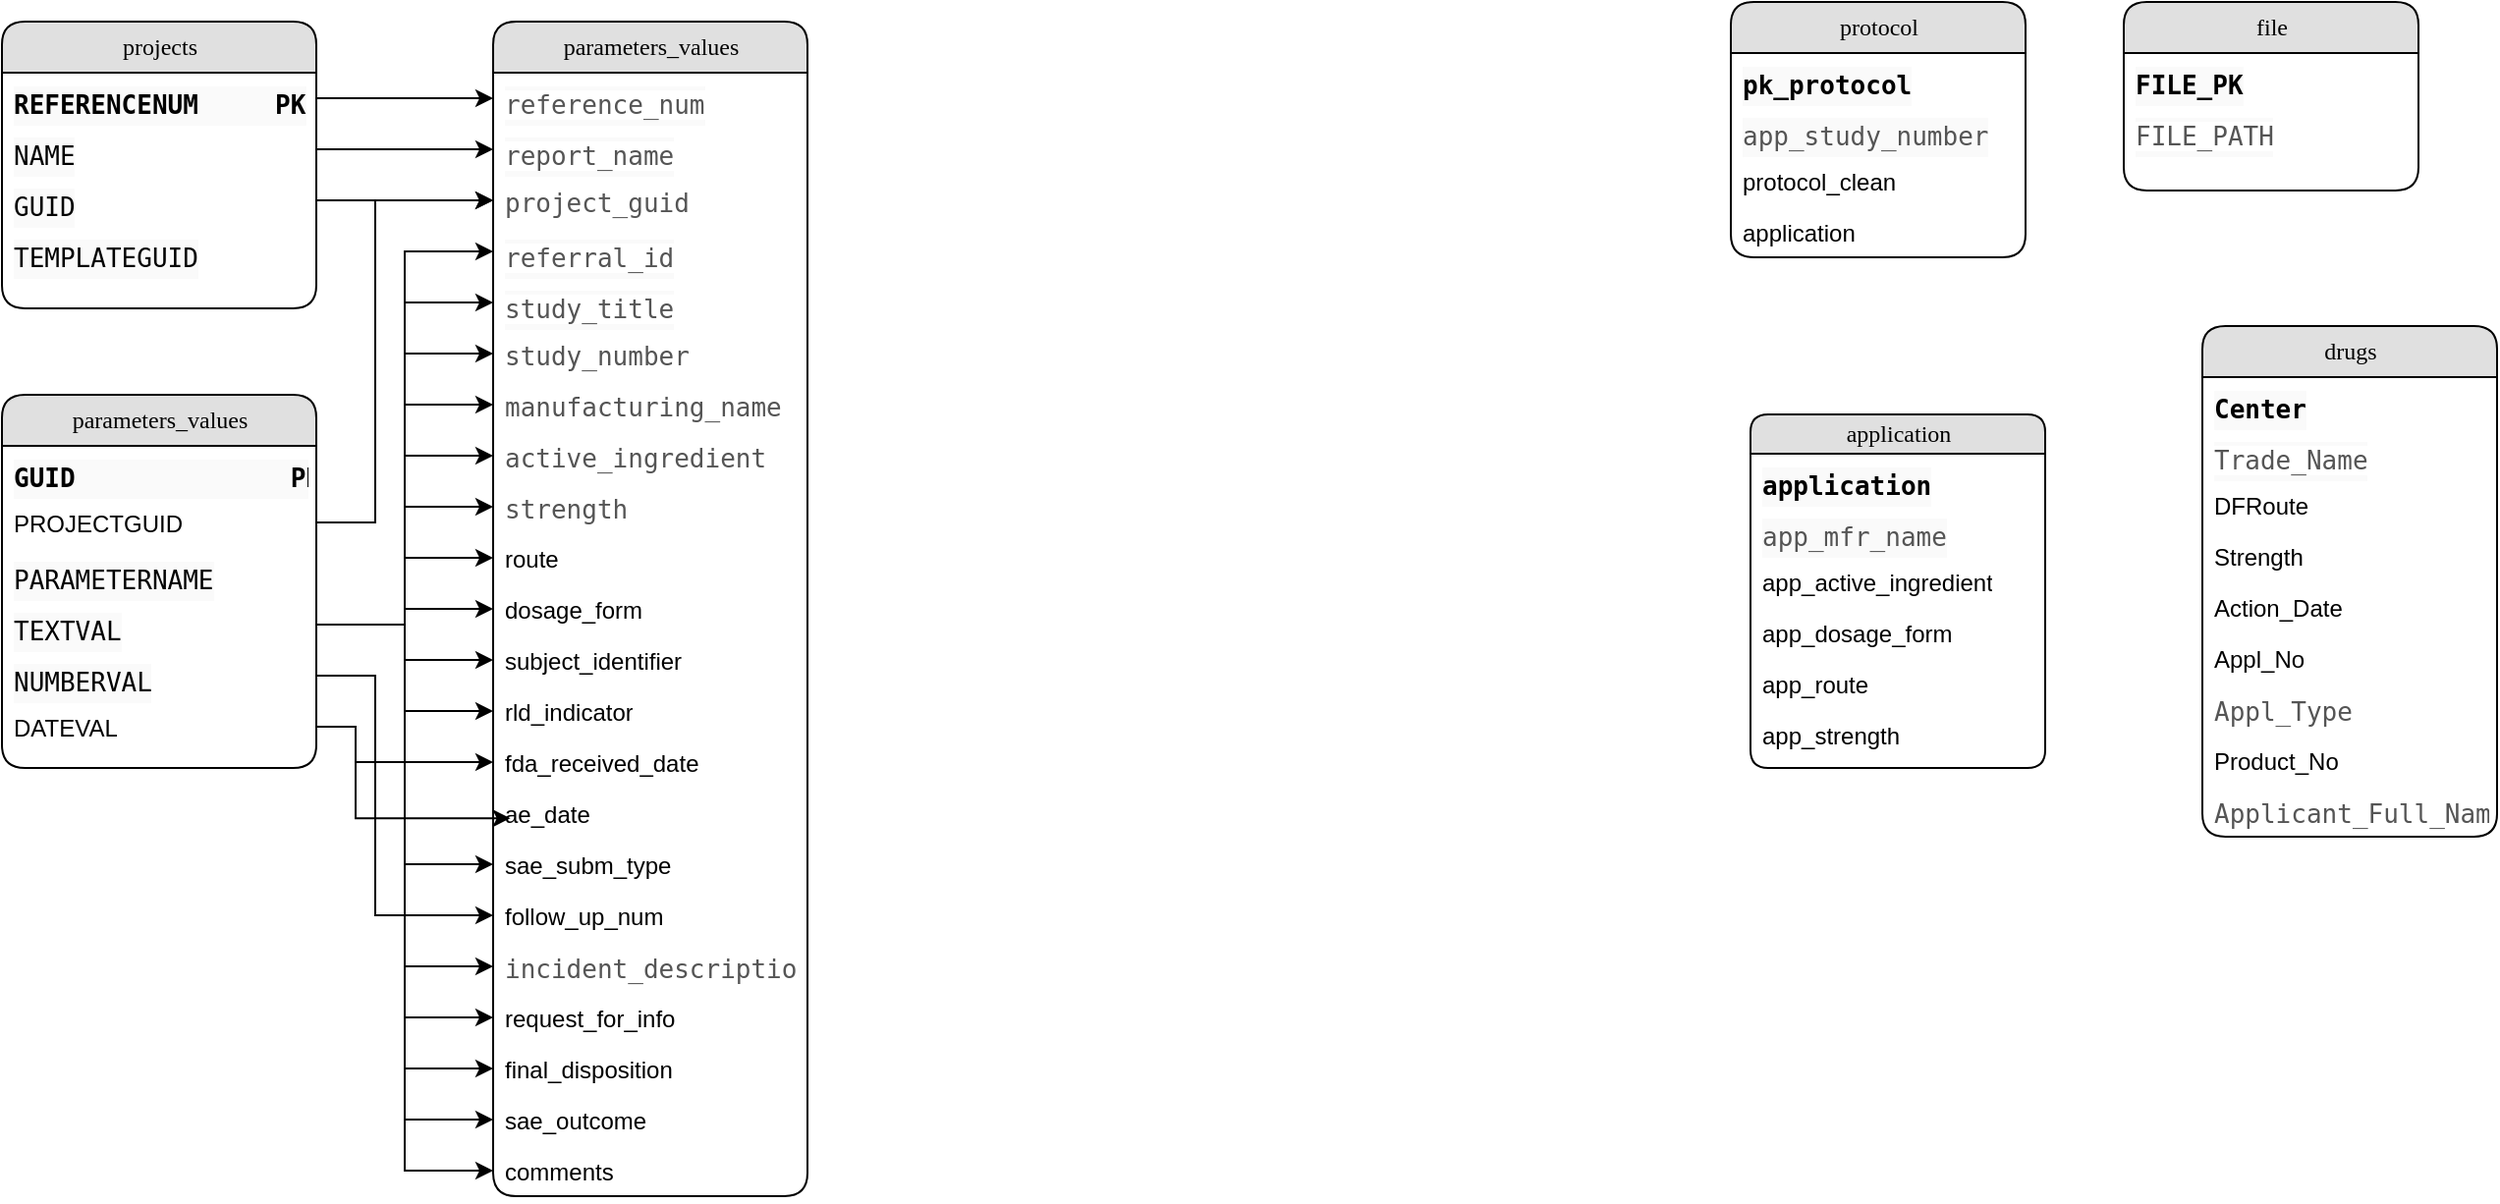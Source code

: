 <mxfile version="24.7.14">
  <diagram name="Page-1" id="b520641d-4fe3-3701-9064-5fc419738815">
    <mxGraphModel dx="1042" dy="567" grid="1" gridSize="10" guides="1" tooltips="1" connect="1" arrows="1" fold="1" page="1" pageScale="1" pageWidth="1100" pageHeight="850" background="none" math="0" shadow="0">
      <root>
        <mxCell id="0" />
        <mxCell id="1" parent="0" />
        <mxCell id="21ea969265ad0168-6" value="projects" style="swimlane;html=1;fontStyle=0;childLayout=stackLayout;horizontal=1;startSize=26;fillColor=#e0e0e0;horizontalStack=0;resizeParent=1;resizeLast=0;collapsible=1;marginBottom=0;swimlaneFillColor=#ffffff;align=center;rounded=1;shadow=0;comic=0;labelBackgroundColor=none;strokeWidth=1;fontFamily=Verdana;fontSize=12;fontColor=#000000;" parent="1" vertex="1">
          <mxGeometry x="100" y="190" width="160" height="146" as="geometry" />
        </mxCell>
        <mxCell id="21ea969265ad0168-7" value="&lt;div style=&quot;background-color: rgb(250, 250, 250); font-family: &amp;quot;Source Code Pro&amp;quot;, Menlo, Consolas, monospace, Consolas, &amp;quot;Courier New&amp;quot;, monospace; font-size: 13px; line-height: 20px; white-space: pre;&quot;&gt;&lt;div style=&quot;line-height: 20px;&quot;&gt;&lt;div style=&quot;line-height: 20px;&quot;&gt;&lt;span style=&quot;&quot;&gt;&lt;b&gt;REFERENCENUM     PK&lt;/b&gt;&lt;/span&gt;&lt;/div&gt;&lt;/div&gt;&lt;/div&gt;" style="text;html=1;strokeColor=none;fillColor=none;spacingLeft=4;spacingRight=4;whiteSpace=wrap;overflow=hidden;rotatable=0;points=[[0,0.5],[1,0.5]];portConstraint=eastwest;fontColor=default;" parent="21ea969265ad0168-6" vertex="1">
          <mxGeometry y="26" width="160" height="26" as="geometry" />
        </mxCell>
        <mxCell id="PZufTCzIXzkl9HZhi7Wz-1" value="&lt;div style=&quot;background-color: rgb(250, 250, 250); font-family: &amp;quot;Source Code Pro&amp;quot;, Menlo, Consolas, monospace, Consolas, &amp;quot;Courier New&amp;quot;, monospace; font-size: 13px; line-height: 20px; white-space: pre;&quot;&gt;&lt;span style=&quot;&quot;&gt;NAME&lt;/span&gt;&lt;/div&gt;" style="text;html=1;strokeColor=none;fillColor=none;spacingLeft=4;spacingRight=4;whiteSpace=wrap;overflow=hidden;rotatable=0;points=[[0,0.5],[1,0.5]];portConstraint=eastwest;fontColor=default;" vertex="1" parent="21ea969265ad0168-6">
          <mxGeometry y="52" width="160" height="26" as="geometry" />
        </mxCell>
        <mxCell id="21ea969265ad0168-9" value="&lt;div style=&quot;background-color: rgb(250, 250, 250); font-family: &amp;quot;Source Code Pro&amp;quot;, Menlo, Consolas, monospace, Consolas, &amp;quot;Courier New&amp;quot;, monospace; font-size: 13px; line-height: 20px; white-space: pre;&quot;&gt;&lt;span style=&quot;&quot;&gt;GUID&lt;/span&gt;&lt;/div&gt;" style="text;html=1;strokeColor=none;fillColor=none;spacingLeft=4;spacingRight=4;whiteSpace=wrap;overflow=hidden;rotatable=0;points=[[0,0.5],[1,0.5]];portConstraint=eastwest;fontColor=default;" parent="21ea969265ad0168-6" vertex="1">
          <mxGeometry y="78" width="160" height="26" as="geometry" />
        </mxCell>
        <mxCell id="21ea969265ad0168-8" value="&lt;div style=&quot;background-color: rgb(250, 250, 250); font-family: &amp;quot;Source Code Pro&amp;quot;, Menlo, Consolas, monospace, Consolas, &amp;quot;Courier New&amp;quot;, monospace; font-size: 13px; line-height: 20px; white-space: pre;&quot;&gt;&lt;span style=&quot;&quot;&gt;TEMPLATEGUID&lt;/span&gt;&lt;/div&gt;" style="text;html=1;strokeColor=none;fillColor=none;spacingLeft=4;spacingRight=4;whiteSpace=wrap;overflow=hidden;rotatable=0;points=[[0,0.5],[1,0.5]];portConstraint=eastwest;fontColor=#000000;" parent="21ea969265ad0168-6" vertex="1">
          <mxGeometry y="104" width="160" height="26" as="geometry" />
        </mxCell>
        <mxCell id="PZufTCzIXzkl9HZhi7Wz-10" value="parameters_values" style="swimlane;html=1;fontStyle=0;childLayout=stackLayout;horizontal=1;startSize=26;fillColor=#e0e0e0;horizontalStack=0;resizeParent=1;resizeLast=0;collapsible=1;marginBottom=0;swimlaneFillColor=#ffffff;align=center;rounded=1;shadow=0;comic=0;labelBackgroundColor=none;strokeWidth=1;fontFamily=Verdana;fontSize=12;fontColor=#000000;" vertex="1" parent="1">
          <mxGeometry x="100" y="380" width="160" height="190" as="geometry" />
        </mxCell>
        <mxCell id="PZufTCzIXzkl9HZhi7Wz-11" value="&lt;div style=&quot;background-color: rgb(250, 250, 250); font-family: &amp;quot;Source Code Pro&amp;quot;, Menlo, Consolas, monospace, Consolas, &amp;quot;Courier New&amp;quot;, monospace; font-size: 13px; line-height: 20px; white-space: pre;&quot;&gt;&lt;div style=&quot;line-height: 20px;&quot;&gt;&lt;div style=&quot;line-height: 20px;&quot;&gt;&lt;span style=&quot;&quot;&gt;&lt;b&gt;GUID              PK&lt;/b&gt;&lt;/span&gt;&lt;/div&gt;&lt;/div&gt;&lt;/div&gt;" style="text;html=1;strokeColor=none;fillColor=none;spacingLeft=4;spacingRight=4;whiteSpace=wrap;overflow=hidden;rotatable=0;points=[[0,0.5],[1,0.5]];portConstraint=eastwest;fontColor=default;" vertex="1" parent="PZufTCzIXzkl9HZhi7Wz-10">
          <mxGeometry y="26" width="160" height="26" as="geometry" />
        </mxCell>
        <mxCell id="PZufTCzIXzkl9HZhi7Wz-16" value="PROJECTGUID" style="text;html=1;strokeColor=none;fillColor=none;spacingLeft=4;spacingRight=4;whiteSpace=wrap;overflow=hidden;rotatable=0;points=[[0,0.5],[1,0.5]];portConstraint=eastwest;fontColor=default;" vertex="1" parent="PZufTCzIXzkl9HZhi7Wz-10">
          <mxGeometry y="52" width="160" height="26" as="geometry" />
        </mxCell>
        <mxCell id="PZufTCzIXzkl9HZhi7Wz-12" value="&lt;div style=&quot;background-color: rgb(250, 250, 250); line-height: 20px;&quot;&gt;&lt;div style=&quot;line-height: 20px;&quot;&gt;&lt;font face=&quot;Source Code Pro, Menlo, Consolas, monospace, Consolas, Courier New, monospace&quot;&gt;&lt;span style=&quot;font-size: 13px; white-space: pre;&quot;&gt;PARAMETERNAME&lt;/span&gt;&lt;/font&gt;&lt;br&gt;&lt;/div&gt;&lt;/div&gt;" style="text;html=1;strokeColor=none;fillColor=none;spacingLeft=4;spacingRight=4;whiteSpace=wrap;overflow=hidden;rotatable=0;points=[[0,0.5],[1,0.5]];portConstraint=eastwest;fontColor=#000000;" vertex="1" parent="PZufTCzIXzkl9HZhi7Wz-10">
          <mxGeometry y="78" width="160" height="26" as="geometry" />
        </mxCell>
        <mxCell id="PZufTCzIXzkl9HZhi7Wz-13" value="&lt;div style=&quot;background-color: rgb(250, 250, 250); line-height: 20px;&quot;&gt;&lt;font face=&quot;Source Code Pro, Menlo, Consolas, monospace, Consolas, Courier New, monospace&quot;&gt;&lt;span style=&quot;font-size: 13px; white-space: pre;&quot;&gt;TEXTVAL&lt;/span&gt;&lt;/font&gt;&lt;br&gt;&lt;/div&gt;" style="text;html=1;strokeColor=none;fillColor=none;spacingLeft=4;spacingRight=4;whiteSpace=wrap;overflow=hidden;rotatable=0;points=[[0,0.5],[1,0.5]];portConstraint=eastwest;fontColor=default;" vertex="1" parent="PZufTCzIXzkl9HZhi7Wz-10">
          <mxGeometry y="104" width="160" height="26" as="geometry" />
        </mxCell>
        <mxCell id="PZufTCzIXzkl9HZhi7Wz-14" value="&lt;div style=&quot;background-color: rgb(250, 250, 250); line-height: 20px;&quot;&gt;&lt;font face=&quot;Source Code Pro, Menlo, Consolas, monospace, Consolas, Courier New, monospace&quot;&gt;&lt;span style=&quot;font-size: 13px; white-space: pre;&quot;&gt;NUMBERVAL&lt;/span&gt;&lt;/font&gt;&lt;br&gt;&lt;/div&gt;" style="text;html=1;strokeColor=none;fillColor=none;spacingLeft=4;spacingRight=4;whiteSpace=wrap;overflow=hidden;rotatable=0;points=[[0,0.5],[1,0.5]];portConstraint=eastwest;fontColor=default;" vertex="1" parent="PZufTCzIXzkl9HZhi7Wz-10">
          <mxGeometry y="130" width="160" height="26" as="geometry" />
        </mxCell>
        <mxCell id="PZufTCzIXzkl9HZhi7Wz-15" value="DATEVAL" style="text;html=1;strokeColor=none;fillColor=none;spacingLeft=4;spacingRight=4;whiteSpace=wrap;overflow=hidden;rotatable=0;points=[[0,0.5],[1,0.5]];portConstraint=eastwest;fontColor=default;" vertex="1" parent="PZufTCzIXzkl9HZhi7Wz-10">
          <mxGeometry y="156" width="160" height="26" as="geometry" />
        </mxCell>
        <mxCell id="PZufTCzIXzkl9HZhi7Wz-46" value="parameters_values" style="swimlane;html=1;fontStyle=0;childLayout=stackLayout;horizontal=1;startSize=26;fillColor=#e0e0e0;horizontalStack=0;resizeParent=1;resizeLast=0;collapsible=1;marginBottom=0;swimlaneFillColor=#ffffff;align=center;rounded=1;shadow=0;comic=0;labelBackgroundColor=none;strokeWidth=1;fontFamily=Verdana;fontSize=12;fontColor=#000000;" vertex="1" parent="1">
          <mxGeometry x="350" y="190" width="160" height="598" as="geometry" />
        </mxCell>
        <mxCell id="PZufTCzIXzkl9HZhi7Wz-49" value="&lt;div style=&quot;background-color: rgb(250, 250, 250); line-height: 20px;&quot;&gt;&lt;div style=&quot;line-height: 20px;&quot;&gt;&lt;span style=&quot;color: rgb(85, 85, 85); font-family: &amp;quot;Source Code Pro&amp;quot;, Menlo, Consolas, monospace; font-size: 13px; white-space-collapse: preserve; background-color: rgb(255, 255, 255);&quot;&gt;reference_num&lt;/span&gt;&lt;br&gt;&lt;/div&gt;&lt;/div&gt;" style="text;html=1;strokeColor=none;fillColor=none;spacingLeft=4;spacingRight=4;whiteSpace=wrap;overflow=hidden;rotatable=0;points=[[0,0.5],[1,0.5]];portConstraint=eastwest;fontColor=#000000;" vertex="1" parent="PZufTCzIXzkl9HZhi7Wz-46">
          <mxGeometry y="26" width="160" height="26" as="geometry" />
        </mxCell>
        <mxCell id="PZufTCzIXzkl9HZhi7Wz-50" value="&lt;div style=&quot;background-color: rgb(250, 250, 250); line-height: 20px;&quot;&gt;&lt;span style=&quot;color: rgb(85, 85, 85); font-family: &amp;quot;Source Code Pro&amp;quot;, Menlo, Consolas, monospace; font-size: 13px; white-space-collapse: preserve; background-color: rgb(255, 255, 255);&quot;&gt;report_name&lt;/span&gt;&lt;br&gt;&lt;/div&gt;" style="text;html=1;strokeColor=none;fillColor=none;spacingLeft=4;spacingRight=4;whiteSpace=wrap;overflow=hidden;rotatable=0;points=[[0,0.5],[1,0.5]];portConstraint=eastwest;fontColor=default;" vertex="1" parent="PZufTCzIXzkl9HZhi7Wz-46">
          <mxGeometry y="52" width="160" height="26" as="geometry" />
        </mxCell>
        <mxCell id="PZufTCzIXzkl9HZhi7Wz-48" value="&lt;span style=&quot;color: rgb(85, 85, 85); font-family: &amp;quot;Source Code Pro&amp;quot;, Menlo, Consolas, monospace; font-size: 13px; white-space-collapse: preserve; background-color: rgb(255, 255, 255);&quot;&gt;project_guid&lt;/span&gt;" style="text;html=1;strokeColor=none;fillColor=none;spacingLeft=4;spacingRight=4;whiteSpace=wrap;overflow=hidden;rotatable=0;points=[[0,0.5],[1,0.5]];portConstraint=eastwest;fontColor=default;" vertex="1" parent="PZufTCzIXzkl9HZhi7Wz-46">
          <mxGeometry y="78" width="160" height="26" as="geometry" />
        </mxCell>
        <mxCell id="PZufTCzIXzkl9HZhi7Wz-47" value="&lt;div style=&quot;background-color: rgb(250, 250, 250); font-family: &amp;quot;Source Code Pro&amp;quot;, Menlo, Consolas, monospace, Consolas, &amp;quot;Courier New&amp;quot;, monospace; font-size: 13px; line-height: 20px; white-space: pre;&quot;&gt;&lt;div style=&quot;line-height: 20px;&quot;&gt;&lt;div style=&quot;line-height: 20px;&quot;&gt;&lt;span style=&quot;color: rgb(85, 85, 85); font-family: &amp;quot;Source Code Pro&amp;quot;, Menlo, Consolas, monospace; text-wrap: wrap; background-color: rgb(255, 255, 255);&quot;&gt;referral_id&lt;/span&gt;&lt;br&gt;&lt;/div&gt;&lt;/div&gt;&lt;/div&gt;" style="text;html=1;strokeColor=none;fillColor=none;spacingLeft=4;spacingRight=4;whiteSpace=wrap;overflow=hidden;rotatable=0;points=[[0,0.5],[1,0.5]];portConstraint=eastwest;fontColor=default;" vertex="1" parent="PZufTCzIXzkl9HZhi7Wz-46">
          <mxGeometry y="104" width="160" height="26" as="geometry" />
        </mxCell>
        <mxCell id="PZufTCzIXzkl9HZhi7Wz-51" value="&lt;div style=&quot;background-color: rgb(250, 250, 250); line-height: 20px;&quot;&gt;&lt;span style=&quot;color: rgb(85, 85, 85); font-family: &amp;quot;Source Code Pro&amp;quot;, Menlo, Consolas, monospace; font-size: 13px; white-space-collapse: preserve; background-color: rgb(255, 255, 255);&quot;&gt;study_title&lt;/span&gt;&lt;br&gt;&lt;/div&gt;" style="text;html=1;strokeColor=none;fillColor=none;spacingLeft=4;spacingRight=4;whiteSpace=wrap;overflow=hidden;rotatable=0;points=[[0,0.5],[1,0.5]];portConstraint=eastwest;fontColor=default;" vertex="1" parent="PZufTCzIXzkl9HZhi7Wz-46">
          <mxGeometry y="130" width="160" height="26" as="geometry" />
        </mxCell>
        <mxCell id="PZufTCzIXzkl9HZhi7Wz-52" value="&lt;span style=&quot;color: rgb(85, 85, 85); font-family: &amp;quot;Source Code Pro&amp;quot;, Menlo, Consolas, monospace; font-size: 13px; white-space-collapse: preserve; background-color: rgb(255, 255, 255);&quot;&gt;study_number&lt;/span&gt;" style="text;html=1;strokeColor=none;fillColor=none;spacingLeft=4;spacingRight=4;whiteSpace=wrap;overflow=hidden;rotatable=0;points=[[0,0.5],[1,0.5]];portConstraint=eastwest;fontColor=default;" vertex="1" parent="PZufTCzIXzkl9HZhi7Wz-46">
          <mxGeometry y="156" width="160" height="26" as="geometry" />
        </mxCell>
        <mxCell id="PZufTCzIXzkl9HZhi7Wz-53" value="&lt;span style=&quot;color: rgb(85, 85, 85); font-family: &amp;quot;Source Code Pro&amp;quot;, Menlo, Consolas, monospace; font-size: 13px; white-space-collapse: preserve; background-color: rgb(255, 255, 255);&quot;&gt;manufacturing_name&lt;/span&gt;" style="text;html=1;strokeColor=none;fillColor=none;spacingLeft=4;spacingRight=4;whiteSpace=wrap;overflow=hidden;rotatable=0;points=[[0,0.5],[1,0.5]];portConstraint=eastwest;fontColor=default;" vertex="1" parent="PZufTCzIXzkl9HZhi7Wz-46">
          <mxGeometry y="182" width="160" height="26" as="geometry" />
        </mxCell>
        <mxCell id="PZufTCzIXzkl9HZhi7Wz-54" value="&lt;span style=&quot;color: rgb(85, 85, 85); font-family: &amp;quot;Source Code Pro&amp;quot;, Menlo, Consolas, monospace; font-size: 13px; white-space-collapse: preserve; background-color: rgb(255, 255, 255);&quot;&gt;active_ingredient&lt;/span&gt;" style="text;html=1;strokeColor=none;fillColor=none;spacingLeft=4;spacingRight=4;whiteSpace=wrap;overflow=hidden;rotatable=0;points=[[0,0.5],[1,0.5]];portConstraint=eastwest;fontColor=default;" vertex="1" parent="PZufTCzIXzkl9HZhi7Wz-46">
          <mxGeometry y="208" width="160" height="26" as="geometry" />
        </mxCell>
        <mxCell id="PZufTCzIXzkl9HZhi7Wz-55" value="&lt;span style=&quot;color: rgb(85, 85, 85); font-family: &amp;quot;Source Code Pro&amp;quot;, Menlo, Consolas, monospace; font-size: 13px; white-space-collapse: preserve; background-color: rgb(255, 255, 255);&quot;&gt;strength&lt;/span&gt;" style="text;html=1;strokeColor=none;fillColor=none;spacingLeft=4;spacingRight=4;whiteSpace=wrap;overflow=hidden;rotatable=0;points=[[0,0.5],[1,0.5]];portConstraint=eastwest;fontColor=default;" vertex="1" parent="PZufTCzIXzkl9HZhi7Wz-46">
          <mxGeometry y="234" width="160" height="26" as="geometry" />
        </mxCell>
        <mxCell id="PZufTCzIXzkl9HZhi7Wz-56" value="route" style="text;html=1;strokeColor=none;fillColor=none;spacingLeft=4;spacingRight=4;whiteSpace=wrap;overflow=hidden;rotatable=0;points=[[0,0.5],[1,0.5]];portConstraint=eastwest;fontColor=default;" vertex="1" parent="PZufTCzIXzkl9HZhi7Wz-46">
          <mxGeometry y="260" width="160" height="26" as="geometry" />
        </mxCell>
        <mxCell id="PZufTCzIXzkl9HZhi7Wz-57" value="dosage_form" style="text;html=1;strokeColor=none;fillColor=none;spacingLeft=4;spacingRight=4;whiteSpace=wrap;overflow=hidden;rotatable=0;points=[[0,0.5],[1,0.5]];portConstraint=eastwest;fontColor=default;" vertex="1" parent="PZufTCzIXzkl9HZhi7Wz-46">
          <mxGeometry y="286" width="160" height="26" as="geometry" />
        </mxCell>
        <mxCell id="PZufTCzIXzkl9HZhi7Wz-58" value="subject_identifier" style="text;html=1;strokeColor=none;fillColor=none;spacingLeft=4;spacingRight=4;whiteSpace=wrap;overflow=hidden;rotatable=0;points=[[0,0.5],[1,0.5]];portConstraint=eastwest;fontColor=default;" vertex="1" parent="PZufTCzIXzkl9HZhi7Wz-46">
          <mxGeometry y="312" width="160" height="26" as="geometry" />
        </mxCell>
        <mxCell id="PZufTCzIXzkl9HZhi7Wz-59" value="rld_indicator" style="text;html=1;strokeColor=none;fillColor=none;spacingLeft=4;spacingRight=4;whiteSpace=wrap;overflow=hidden;rotatable=0;points=[[0,0.5],[1,0.5]];portConstraint=eastwest;fontColor=default;" vertex="1" parent="PZufTCzIXzkl9HZhi7Wz-46">
          <mxGeometry y="338" width="160" height="26" as="geometry" />
        </mxCell>
        <mxCell id="PZufTCzIXzkl9HZhi7Wz-64" value="fda_received_date" style="text;html=1;strokeColor=none;fillColor=none;spacingLeft=4;spacingRight=4;whiteSpace=wrap;overflow=hidden;rotatable=0;points=[[0,0.5],[1,0.5]];portConstraint=eastwest;fontColor=default;" vertex="1" parent="PZufTCzIXzkl9HZhi7Wz-46">
          <mxGeometry y="364" width="160" height="26" as="geometry" />
        </mxCell>
        <mxCell id="PZufTCzIXzkl9HZhi7Wz-63" value="ae_date" style="text;html=1;strokeColor=none;fillColor=none;spacingLeft=4;spacingRight=4;whiteSpace=wrap;overflow=hidden;rotatable=0;points=[[0,0.5],[1,0.5]];portConstraint=eastwest;fontColor=default;" vertex="1" parent="PZufTCzIXzkl9HZhi7Wz-46">
          <mxGeometry y="390" width="160" height="26" as="geometry" />
        </mxCell>
        <mxCell id="PZufTCzIXzkl9HZhi7Wz-62" value="sae_subm_type" style="text;html=1;strokeColor=none;fillColor=none;spacingLeft=4;spacingRight=4;whiteSpace=wrap;overflow=hidden;rotatable=0;points=[[0,0.5],[1,0.5]];portConstraint=eastwest;fontColor=default;" vertex="1" parent="PZufTCzIXzkl9HZhi7Wz-46">
          <mxGeometry y="416" width="160" height="26" as="geometry" />
        </mxCell>
        <mxCell id="PZufTCzIXzkl9HZhi7Wz-61" value="follow_up_num" style="text;html=1;strokeColor=none;fillColor=none;spacingLeft=4;spacingRight=4;whiteSpace=wrap;overflow=hidden;rotatable=0;points=[[0,0.5],[1,0.5]];portConstraint=eastwest;fontColor=default;" vertex="1" parent="PZufTCzIXzkl9HZhi7Wz-46">
          <mxGeometry y="442" width="160" height="26" as="geometry" />
        </mxCell>
        <mxCell id="PZufTCzIXzkl9HZhi7Wz-68" value="&lt;span style=&quot;color: rgb(85, 85, 85); font-family: &amp;quot;Source Code Pro&amp;quot;, Menlo, Consolas, monospace; font-size: 13px; white-space-collapse: preserve; background-color: rgb(255, 255, 255);&quot;&gt;incident_description&lt;/span&gt;" style="text;html=1;strokeColor=none;fillColor=none;spacingLeft=4;spacingRight=4;whiteSpace=wrap;overflow=hidden;rotatable=0;points=[[0,0.5],[1,0.5]];portConstraint=eastwest;fontColor=default;" vertex="1" parent="PZufTCzIXzkl9HZhi7Wz-46">
          <mxGeometry y="468" width="160" height="26" as="geometry" />
        </mxCell>
        <mxCell id="PZufTCzIXzkl9HZhi7Wz-67" value="request_for_info" style="text;html=1;strokeColor=none;fillColor=none;spacingLeft=4;spacingRight=4;whiteSpace=wrap;overflow=hidden;rotatable=0;points=[[0,0.5],[1,0.5]];portConstraint=eastwest;fontColor=default;" vertex="1" parent="PZufTCzIXzkl9HZhi7Wz-46">
          <mxGeometry y="494" width="160" height="26" as="geometry" />
        </mxCell>
        <mxCell id="PZufTCzIXzkl9HZhi7Wz-66" value="final_disposition" style="text;html=1;strokeColor=none;fillColor=none;spacingLeft=4;spacingRight=4;whiteSpace=wrap;overflow=hidden;rotatable=0;points=[[0,0.5],[1,0.5]];portConstraint=eastwest;fontColor=default;" vertex="1" parent="PZufTCzIXzkl9HZhi7Wz-46">
          <mxGeometry y="520" width="160" height="26" as="geometry" />
        </mxCell>
        <mxCell id="PZufTCzIXzkl9HZhi7Wz-65" value="sae_outcome" style="text;html=1;strokeColor=none;fillColor=none;spacingLeft=4;spacingRight=4;whiteSpace=wrap;overflow=hidden;rotatable=0;points=[[0,0.5],[1,0.5]];portConstraint=eastwest;fontColor=default;" vertex="1" parent="PZufTCzIXzkl9HZhi7Wz-46">
          <mxGeometry y="546" width="160" height="26" as="geometry" />
        </mxCell>
        <mxCell id="PZufTCzIXzkl9HZhi7Wz-60" value="comments" style="text;html=1;strokeColor=none;fillColor=none;spacingLeft=4;spacingRight=4;whiteSpace=wrap;overflow=hidden;rotatable=0;points=[[0,0.5],[1,0.5]];portConstraint=eastwest;fontColor=default;" vertex="1" parent="PZufTCzIXzkl9HZhi7Wz-46">
          <mxGeometry y="572" width="160" height="26" as="geometry" />
        </mxCell>
        <mxCell id="PZufTCzIXzkl9HZhi7Wz-70" style="edgeStyle=orthogonalEdgeStyle;rounded=0;orthogonalLoop=1;jettySize=auto;html=1;exitX=1;exitY=0.5;exitDx=0;exitDy=0;entryX=0;entryY=0.5;entryDx=0;entryDy=0;" edge="1" parent="1" source="21ea969265ad0168-9" target="PZufTCzIXzkl9HZhi7Wz-48">
          <mxGeometry relative="1" as="geometry" />
        </mxCell>
        <mxCell id="PZufTCzIXzkl9HZhi7Wz-72" style="edgeStyle=orthogonalEdgeStyle;rounded=0;orthogonalLoop=1;jettySize=auto;html=1;exitX=1;exitY=0.5;exitDx=0;exitDy=0;entryX=0;entryY=0.5;entryDx=0;entryDy=0;" edge="1" parent="1" source="PZufTCzIXzkl9HZhi7Wz-16" target="PZufTCzIXzkl9HZhi7Wz-48">
          <mxGeometry relative="1" as="geometry">
            <Array as="points">
              <mxPoint x="290" y="445" />
              <mxPoint x="290" y="281" />
            </Array>
          </mxGeometry>
        </mxCell>
        <mxCell id="PZufTCzIXzkl9HZhi7Wz-73" style="edgeStyle=orthogonalEdgeStyle;rounded=0;orthogonalLoop=1;jettySize=auto;html=1;exitX=1;exitY=0.5;exitDx=0;exitDy=0;entryX=0;entryY=0.5;entryDx=0;entryDy=0;" edge="1" parent="1" source="21ea969265ad0168-7" target="PZufTCzIXzkl9HZhi7Wz-49">
          <mxGeometry relative="1" as="geometry" />
        </mxCell>
        <mxCell id="PZufTCzIXzkl9HZhi7Wz-75" style="edgeStyle=orthogonalEdgeStyle;rounded=0;orthogonalLoop=1;jettySize=auto;html=1;exitX=1;exitY=0.5;exitDx=0;exitDy=0;entryX=0;entryY=0.5;entryDx=0;entryDy=0;" edge="1" parent="1" source="PZufTCzIXzkl9HZhi7Wz-1" target="PZufTCzIXzkl9HZhi7Wz-50">
          <mxGeometry relative="1" as="geometry" />
        </mxCell>
        <mxCell id="PZufTCzIXzkl9HZhi7Wz-79" style="edgeStyle=orthogonalEdgeStyle;rounded=0;orthogonalLoop=1;jettySize=auto;html=1;exitX=1;exitY=0.5;exitDx=0;exitDy=0;entryX=0;entryY=0.5;entryDx=0;entryDy=0;" edge="1" parent="1" source="PZufTCzIXzkl9HZhi7Wz-13" target="PZufTCzIXzkl9HZhi7Wz-52">
          <mxGeometry relative="1" as="geometry" />
        </mxCell>
        <mxCell id="PZufTCzIXzkl9HZhi7Wz-81" style="edgeStyle=orthogonalEdgeStyle;rounded=0;orthogonalLoop=1;jettySize=auto;html=1;exitX=1;exitY=0.5;exitDx=0;exitDy=0;" edge="1" parent="1" source="PZufTCzIXzkl9HZhi7Wz-13" target="PZufTCzIXzkl9HZhi7Wz-54">
          <mxGeometry relative="1" as="geometry" />
        </mxCell>
        <mxCell id="PZufTCzIXzkl9HZhi7Wz-82" style="edgeStyle=orthogonalEdgeStyle;rounded=0;orthogonalLoop=1;jettySize=auto;html=1;exitX=1;exitY=0.5;exitDx=0;exitDy=0;" edge="1" parent="1" source="PZufTCzIXzkl9HZhi7Wz-13" target="PZufTCzIXzkl9HZhi7Wz-55">
          <mxGeometry relative="1" as="geometry" />
        </mxCell>
        <mxCell id="PZufTCzIXzkl9HZhi7Wz-83" style="edgeStyle=orthogonalEdgeStyle;rounded=0;orthogonalLoop=1;jettySize=auto;html=1;exitX=1;exitY=0.5;exitDx=0;exitDy=0;" edge="1" parent="1" source="PZufTCzIXzkl9HZhi7Wz-13" target="PZufTCzIXzkl9HZhi7Wz-56">
          <mxGeometry relative="1" as="geometry" />
        </mxCell>
        <mxCell id="PZufTCzIXzkl9HZhi7Wz-84" style="edgeStyle=orthogonalEdgeStyle;rounded=0;orthogonalLoop=1;jettySize=auto;html=1;exitX=1;exitY=0.5;exitDx=0;exitDy=0;entryX=0;entryY=0.5;entryDx=0;entryDy=0;" edge="1" parent="1" source="PZufTCzIXzkl9HZhi7Wz-13" target="PZufTCzIXzkl9HZhi7Wz-57">
          <mxGeometry relative="1" as="geometry" />
        </mxCell>
        <mxCell id="PZufTCzIXzkl9HZhi7Wz-85" style="edgeStyle=orthogonalEdgeStyle;rounded=0;orthogonalLoop=1;jettySize=auto;html=1;exitX=1;exitY=0.5;exitDx=0;exitDy=0;entryX=0;entryY=0.5;entryDx=0;entryDy=0;" edge="1" parent="1" source="PZufTCzIXzkl9HZhi7Wz-13" target="PZufTCzIXzkl9HZhi7Wz-58">
          <mxGeometry relative="1" as="geometry" />
        </mxCell>
        <mxCell id="PZufTCzIXzkl9HZhi7Wz-89" style="edgeStyle=orthogonalEdgeStyle;rounded=0;orthogonalLoop=1;jettySize=auto;html=1;exitX=1;exitY=0.5;exitDx=0;exitDy=0;entryX=0;entryY=0.5;entryDx=0;entryDy=0;" edge="1" parent="1" source="PZufTCzIXzkl9HZhi7Wz-13" target="PZufTCzIXzkl9HZhi7Wz-59">
          <mxGeometry relative="1" as="geometry" />
        </mxCell>
        <mxCell id="PZufTCzIXzkl9HZhi7Wz-92" style="edgeStyle=orthogonalEdgeStyle;rounded=0;orthogonalLoop=1;jettySize=auto;html=1;exitX=1;exitY=0.5;exitDx=0;exitDy=0;entryX=0;entryY=0.5;entryDx=0;entryDy=0;" edge="1" parent="1" source="PZufTCzIXzkl9HZhi7Wz-13" target="PZufTCzIXzkl9HZhi7Wz-62">
          <mxGeometry relative="1" as="geometry" />
        </mxCell>
        <mxCell id="PZufTCzIXzkl9HZhi7Wz-94" style="edgeStyle=orthogonalEdgeStyle;rounded=0;orthogonalLoop=1;jettySize=auto;html=1;exitX=1;exitY=0.5;exitDx=0;exitDy=0;entryX=0;entryY=0.5;entryDx=0;entryDy=0;" edge="1" parent="1" source="PZufTCzIXzkl9HZhi7Wz-13" target="PZufTCzIXzkl9HZhi7Wz-68">
          <mxGeometry relative="1" as="geometry" />
        </mxCell>
        <mxCell id="PZufTCzIXzkl9HZhi7Wz-96" style="edgeStyle=orthogonalEdgeStyle;rounded=0;orthogonalLoop=1;jettySize=auto;html=1;exitX=1;exitY=0.5;exitDx=0;exitDy=0;" edge="1" parent="1" source="PZufTCzIXzkl9HZhi7Wz-13" target="PZufTCzIXzkl9HZhi7Wz-51">
          <mxGeometry relative="1" as="geometry" />
        </mxCell>
        <mxCell id="PZufTCzIXzkl9HZhi7Wz-97" style="edgeStyle=orthogonalEdgeStyle;rounded=0;orthogonalLoop=1;jettySize=auto;html=1;exitX=1;exitY=0.5;exitDx=0;exitDy=0;" edge="1" parent="1" source="PZufTCzIXzkl9HZhi7Wz-13" target="PZufTCzIXzkl9HZhi7Wz-67">
          <mxGeometry relative="1" as="geometry" />
        </mxCell>
        <mxCell id="PZufTCzIXzkl9HZhi7Wz-98" style="edgeStyle=orthogonalEdgeStyle;rounded=0;orthogonalLoop=1;jettySize=auto;html=1;exitX=1;exitY=0.5;exitDx=0;exitDy=0;" edge="1" parent="1" source="PZufTCzIXzkl9HZhi7Wz-13" target="PZufTCzIXzkl9HZhi7Wz-66">
          <mxGeometry relative="1" as="geometry" />
        </mxCell>
        <mxCell id="PZufTCzIXzkl9HZhi7Wz-100" style="edgeStyle=orthogonalEdgeStyle;rounded=0;orthogonalLoop=1;jettySize=auto;html=1;exitX=1;exitY=0.5;exitDx=0;exitDy=0;" edge="1" parent="1" source="PZufTCzIXzkl9HZhi7Wz-13" target="PZufTCzIXzkl9HZhi7Wz-65">
          <mxGeometry relative="1" as="geometry" />
        </mxCell>
        <mxCell id="PZufTCzIXzkl9HZhi7Wz-101" style="edgeStyle=orthogonalEdgeStyle;rounded=0;orthogonalLoop=1;jettySize=auto;html=1;exitX=1;exitY=0.5;exitDx=0;exitDy=0;entryX=0;entryY=0.5;entryDx=0;entryDy=0;" edge="1" parent="1" source="PZufTCzIXzkl9HZhi7Wz-13" target="PZufTCzIXzkl9HZhi7Wz-60">
          <mxGeometry relative="1" as="geometry" />
        </mxCell>
        <mxCell id="PZufTCzIXzkl9HZhi7Wz-102" style="edgeStyle=orthogonalEdgeStyle;rounded=0;orthogonalLoop=1;jettySize=auto;html=1;exitX=1;exitY=0.5;exitDx=0;exitDy=0;entryX=0;entryY=0.5;entryDx=0;entryDy=0;" edge="1" parent="1" source="PZufTCzIXzkl9HZhi7Wz-13" target="PZufTCzIXzkl9HZhi7Wz-53">
          <mxGeometry relative="1" as="geometry" />
        </mxCell>
        <mxCell id="PZufTCzIXzkl9HZhi7Wz-103" style="edgeStyle=orthogonalEdgeStyle;rounded=0;orthogonalLoop=1;jettySize=auto;html=1;exitX=1;exitY=0.5;exitDx=0;exitDy=0;entryX=0;entryY=0.5;entryDx=0;entryDy=0;" edge="1" parent="1" source="PZufTCzIXzkl9HZhi7Wz-13" target="PZufTCzIXzkl9HZhi7Wz-47">
          <mxGeometry relative="1" as="geometry" />
        </mxCell>
        <mxCell id="PZufTCzIXzkl9HZhi7Wz-105" style="edgeStyle=orthogonalEdgeStyle;rounded=0;orthogonalLoop=1;jettySize=auto;html=1;exitX=1;exitY=0.5;exitDx=0;exitDy=0;entryX=0;entryY=0.5;entryDx=0;entryDy=0;" edge="1" parent="1" source="PZufTCzIXzkl9HZhi7Wz-15" target="PZufTCzIXzkl9HZhi7Wz-64">
          <mxGeometry relative="1" as="geometry">
            <Array as="points">
              <mxPoint x="280" y="549" />
              <mxPoint x="280" y="567" />
            </Array>
          </mxGeometry>
        </mxCell>
        <mxCell id="PZufTCzIXzkl9HZhi7Wz-106" style="edgeStyle=orthogonalEdgeStyle;rounded=0;orthogonalLoop=1;jettySize=auto;html=1;exitX=1;exitY=0.5;exitDx=0;exitDy=0;entryX=0.055;entryY=0.6;entryDx=0;entryDy=0;entryPerimeter=0;" edge="1" parent="1" source="PZufTCzIXzkl9HZhi7Wz-15" target="PZufTCzIXzkl9HZhi7Wz-63">
          <mxGeometry relative="1" as="geometry">
            <Array as="points">
              <mxPoint x="280" y="549" />
              <mxPoint x="280" y="596" />
            </Array>
          </mxGeometry>
        </mxCell>
        <mxCell id="PZufTCzIXzkl9HZhi7Wz-107" style="edgeStyle=orthogonalEdgeStyle;rounded=0;orthogonalLoop=1;jettySize=auto;html=1;exitX=1;exitY=0.5;exitDx=0;exitDy=0;entryX=0;entryY=0.5;entryDx=0;entryDy=0;" edge="1" parent="1" source="PZufTCzIXzkl9HZhi7Wz-14" target="PZufTCzIXzkl9HZhi7Wz-61">
          <mxGeometry relative="1" as="geometry">
            <Array as="points">
              <mxPoint x="290" y="523" />
              <mxPoint x="290" y="645" />
            </Array>
          </mxGeometry>
        </mxCell>
        <mxCell id="PZufTCzIXzkl9HZhi7Wz-109" value="" style="ellipse;whiteSpace=wrap;html=1;align=center;aspect=fixed;fillColor=none;strokeColor=none;resizable=0;perimeter=centerPerimeter;rotatable=0;allowArrows=0;points=[];outlineConnect=1;" vertex="1" parent="1">
          <mxGeometry x="635" y="570" width="10" height="10" as="geometry" />
        </mxCell>
        <mxCell id="PZufTCzIXzkl9HZhi7Wz-110" value="file" style="swimlane;html=1;fontStyle=0;childLayout=stackLayout;horizontal=1;startSize=26;fillColor=#e0e0e0;horizontalStack=0;resizeParent=1;resizeLast=0;collapsible=1;marginBottom=0;swimlaneFillColor=#ffffff;align=center;rounded=1;shadow=0;comic=0;labelBackgroundColor=none;strokeWidth=1;fontFamily=Verdana;fontSize=12;fontColor=#000000;" vertex="1" parent="1">
          <mxGeometry x="1180" y="180" width="150" height="96" as="geometry" />
        </mxCell>
        <mxCell id="PZufTCzIXzkl9HZhi7Wz-111" value="&lt;div style=&quot;background-color: rgb(250, 250, 250); line-height: 20px;&quot;&gt;&lt;div style=&quot;line-height: 20px;&quot;&gt;&lt;div style=&quot;line-height: 20px;&quot;&gt;&lt;font face=&quot;Source Code Pro, Menlo, Consolas, monospace, Consolas, Courier New, monospace&quot;&gt;&lt;span style=&quot;font-size: 13px; white-space: pre;&quot;&gt;&lt;b&gt;FILE_PK&lt;/b&gt;&lt;/span&gt;&lt;/font&gt;&lt;br&gt;&lt;/div&gt;&lt;/div&gt;&lt;/div&gt;" style="text;html=1;strokeColor=none;fillColor=none;spacingLeft=4;spacingRight=4;whiteSpace=wrap;overflow=hidden;rotatable=0;points=[[0,0.5],[1,0.5]];portConstraint=eastwest;fontColor=default;" vertex="1" parent="PZufTCzIXzkl9HZhi7Wz-110">
          <mxGeometry y="26" width="150" height="26" as="geometry" />
        </mxCell>
        <mxCell id="PZufTCzIXzkl9HZhi7Wz-112" value="&lt;div style=&quot;background-color: rgb(250, 250, 250); font-family: &amp;quot;Source Code Pro&amp;quot;, Menlo, Consolas, monospace, Consolas, &amp;quot;Courier New&amp;quot;, monospace; font-size: 13px; line-height: 20px; white-space: pre;&quot;&gt;&lt;span style=&quot;color: rgb(85, 85, 85); font-family: &amp;quot;Source Code Pro&amp;quot;, Menlo, Consolas, monospace; text-wrap: wrap; background-color: rgb(255, 255, 255);&quot;&gt;FILE_PATH&lt;/span&gt;&lt;br&gt;&lt;/div&gt;" style="text;html=1;strokeColor=none;fillColor=none;spacingLeft=4;spacingRight=4;whiteSpace=wrap;overflow=hidden;rotatable=0;points=[[0,0.5],[1,0.5]];portConstraint=eastwest;fontColor=default;" vertex="1" parent="PZufTCzIXzkl9HZhi7Wz-110">
          <mxGeometry y="52" width="150" height="26" as="geometry" />
        </mxCell>
        <mxCell id="PZufTCzIXzkl9HZhi7Wz-116" value="protocol" style="swimlane;html=1;fontStyle=0;childLayout=stackLayout;horizontal=1;startSize=26;fillColor=#e0e0e0;horizontalStack=0;resizeParent=1;resizeLast=0;collapsible=1;marginBottom=0;swimlaneFillColor=#ffffff;align=center;rounded=1;shadow=0;comic=0;labelBackgroundColor=none;strokeWidth=1;fontFamily=Verdana;fontSize=12;fontColor=#000000;" vertex="1" parent="1">
          <mxGeometry x="980" y="180" width="150" height="130" as="geometry" />
        </mxCell>
        <mxCell id="PZufTCzIXzkl9HZhi7Wz-117" value="&lt;div style=&quot;background-color: rgb(250, 250, 250); line-height: 20px;&quot;&gt;&lt;div style=&quot;line-height: 20px;&quot;&gt;&lt;div style=&quot;line-height: 20px;&quot;&gt;&lt;font face=&quot;Source Code Pro, Menlo, Consolas, monospace, Consolas, Courier New, monospace&quot;&gt;&lt;span style=&quot;font-size: 13px; white-space: pre;&quot;&gt;&lt;b&gt;pk_protocol&lt;/b&gt;&lt;/span&gt;&lt;/font&gt;&lt;br&gt;&lt;/div&gt;&lt;/div&gt;&lt;/div&gt;" style="text;html=1;strokeColor=none;fillColor=none;spacingLeft=4;spacingRight=4;whiteSpace=wrap;overflow=hidden;rotatable=0;points=[[0,0.5],[1,0.5]];portConstraint=eastwest;fontColor=default;" vertex="1" parent="PZufTCzIXzkl9HZhi7Wz-116">
          <mxGeometry y="26" width="150" height="26" as="geometry" />
        </mxCell>
        <mxCell id="PZufTCzIXzkl9HZhi7Wz-118" value="&lt;div style=&quot;background-color: rgb(250, 250, 250); line-height: 20px;&quot;&gt;&lt;font face=&quot;Source Code Pro, Menlo, Consolas, monospace&quot; color=&quot;#555555&quot;&gt;&lt;span style=&quot;font-size: 13px; white-space-collapse: preserve;&quot;&gt;app_study_number&lt;/span&gt;&lt;/font&gt;&lt;br&gt;&lt;/div&gt;" style="text;html=1;strokeColor=none;fillColor=none;spacingLeft=4;spacingRight=4;whiteSpace=wrap;overflow=hidden;rotatable=0;points=[[0,0.5],[1,0.5]];portConstraint=eastwest;fontColor=default;" vertex="1" parent="PZufTCzIXzkl9HZhi7Wz-116">
          <mxGeometry y="52" width="150" height="26" as="geometry" />
        </mxCell>
        <mxCell id="PZufTCzIXzkl9HZhi7Wz-120" value="protocol_clean" style="text;html=1;strokeColor=none;fillColor=none;spacingLeft=4;spacingRight=4;whiteSpace=wrap;overflow=hidden;rotatable=0;points=[[0,0.5],[1,0.5]];portConstraint=eastwest;fontColor=default;" vertex="1" parent="PZufTCzIXzkl9HZhi7Wz-116">
          <mxGeometry y="78" width="150" height="26" as="geometry" />
        </mxCell>
        <mxCell id="PZufTCzIXzkl9HZhi7Wz-119" value="application" style="text;html=1;strokeColor=none;fillColor=none;spacingLeft=4;spacingRight=4;whiteSpace=wrap;overflow=hidden;rotatable=0;points=[[0,0.5],[1,0.5]];portConstraint=eastwest;fontColor=default;" vertex="1" parent="PZufTCzIXzkl9HZhi7Wz-116">
          <mxGeometry y="104" width="150" height="26" as="geometry" />
        </mxCell>
        <mxCell id="PZufTCzIXzkl9HZhi7Wz-121" value="application" style="swimlane;html=1;fontStyle=0;childLayout=stackLayout;horizontal=1;startSize=20;fillColor=#e0e0e0;horizontalStack=0;resizeParent=1;resizeLast=0;collapsible=1;marginBottom=0;swimlaneFillColor=#ffffff;align=center;rounded=1;shadow=0;comic=0;labelBackgroundColor=none;strokeWidth=1;fontFamily=Verdana;fontSize=12;fontColor=#000000;" vertex="1" parent="1">
          <mxGeometry x="990" y="390" width="150" height="180" as="geometry" />
        </mxCell>
        <mxCell id="PZufTCzIXzkl9HZhi7Wz-122" value="&lt;div style=&quot;background-color: rgb(250, 250, 250); line-height: 20px;&quot;&gt;&lt;div style=&quot;line-height: 20px;&quot;&gt;&lt;div style=&quot;line-height: 20px;&quot;&gt;&lt;font face=&quot;Source Code Pro, Menlo, Consolas, monospace, Consolas, Courier New, monospace&quot;&gt;&lt;span style=&quot;font-size: 13px; white-space: pre;&quot;&gt;&lt;b&gt;application&lt;/b&gt;&lt;/span&gt;&lt;/font&gt;&lt;br&gt;&lt;/div&gt;&lt;/div&gt;&lt;/div&gt;" style="text;html=1;strokeColor=none;fillColor=none;spacingLeft=4;spacingRight=4;whiteSpace=wrap;overflow=hidden;rotatable=0;points=[[0,0.5],[1,0.5]];portConstraint=eastwest;fontColor=default;" vertex="1" parent="PZufTCzIXzkl9HZhi7Wz-121">
          <mxGeometry y="20" width="150" height="26" as="geometry" />
        </mxCell>
        <mxCell id="PZufTCzIXzkl9HZhi7Wz-123" value="&lt;div style=&quot;background-color: rgb(250, 250, 250); line-height: 20px;&quot;&gt;&lt;font face=&quot;Source Code Pro, Menlo, Consolas, monospace&quot; color=&quot;#555555&quot;&gt;&lt;span style=&quot;font-size: 13px; white-space-collapse: preserve;&quot;&gt;app_mfr_name&lt;/span&gt;&lt;/font&gt;&lt;br&gt;&lt;/div&gt;" style="text;html=1;strokeColor=none;fillColor=none;spacingLeft=4;spacingRight=4;whiteSpace=wrap;overflow=hidden;rotatable=0;points=[[0,0.5],[1,0.5]];portConstraint=eastwest;fontColor=default;" vertex="1" parent="PZufTCzIXzkl9HZhi7Wz-121">
          <mxGeometry y="46" width="150" height="26" as="geometry" />
        </mxCell>
        <mxCell id="PZufTCzIXzkl9HZhi7Wz-124" value="app_active_ingredient" style="text;html=1;strokeColor=none;fillColor=none;spacingLeft=4;spacingRight=4;whiteSpace=wrap;overflow=hidden;rotatable=0;points=[[0,0.5],[1,0.5]];portConstraint=eastwest;fontColor=default;" vertex="1" parent="PZufTCzIXzkl9HZhi7Wz-121">
          <mxGeometry y="72" width="150" height="26" as="geometry" />
        </mxCell>
        <mxCell id="PZufTCzIXzkl9HZhi7Wz-125" value="app_dosage_form" style="text;html=1;strokeColor=none;fillColor=none;spacingLeft=4;spacingRight=4;whiteSpace=wrap;overflow=hidden;rotatable=0;points=[[0,0.5],[1,0.5]];portConstraint=eastwest;fontColor=default;" vertex="1" parent="PZufTCzIXzkl9HZhi7Wz-121">
          <mxGeometry y="98" width="150" height="26" as="geometry" />
        </mxCell>
        <mxCell id="PZufTCzIXzkl9HZhi7Wz-135" value="app_route" style="text;html=1;strokeColor=none;fillColor=none;spacingLeft=4;spacingRight=4;whiteSpace=wrap;overflow=hidden;rotatable=0;points=[[0,0.5],[1,0.5]];portConstraint=eastwest;fontColor=default;" vertex="1" parent="PZufTCzIXzkl9HZhi7Wz-121">
          <mxGeometry y="124" width="150" height="26" as="geometry" />
        </mxCell>
        <mxCell id="PZufTCzIXzkl9HZhi7Wz-134" value="app_strength" style="text;html=1;strokeColor=none;fillColor=none;spacingLeft=4;spacingRight=4;whiteSpace=wrap;overflow=hidden;rotatable=0;points=[[0,0.5],[1,0.5]];portConstraint=eastwest;fontColor=default;" vertex="1" parent="PZufTCzIXzkl9HZhi7Wz-121">
          <mxGeometry y="150" width="150" height="26" as="geometry" />
        </mxCell>
        <mxCell id="PZufTCzIXzkl9HZhi7Wz-136" value="drugs" style="swimlane;html=1;fontStyle=0;childLayout=stackLayout;horizontal=1;startSize=26;fillColor=#e0e0e0;horizontalStack=0;resizeParent=1;resizeLast=0;collapsible=1;marginBottom=0;swimlaneFillColor=#ffffff;align=center;rounded=1;shadow=0;comic=0;labelBackgroundColor=none;strokeWidth=1;fontFamily=Verdana;fontSize=12;fontColor=#000000;" vertex="1" parent="1">
          <mxGeometry x="1220" y="345" width="150" height="260" as="geometry" />
        </mxCell>
        <mxCell id="PZufTCzIXzkl9HZhi7Wz-137" value="&lt;div style=&quot;background-color: rgb(250, 250, 250); line-height: 20px;&quot;&gt;&lt;div style=&quot;line-height: 20px;&quot;&gt;&lt;div style=&quot;line-height: 20px;&quot;&gt;&lt;font face=&quot;Source Code Pro, Menlo, Consolas, monospace, Consolas, Courier New, monospace&quot;&gt;&lt;span style=&quot;font-size: 13px; white-space: pre;&quot;&gt;&lt;b&gt;Center&lt;/b&gt;&lt;/span&gt;&lt;/font&gt;&lt;br&gt;&lt;/div&gt;&lt;/div&gt;&lt;/div&gt;" style="text;html=1;strokeColor=none;fillColor=none;spacingLeft=4;spacingRight=4;whiteSpace=wrap;overflow=hidden;rotatable=0;points=[[0,0.5],[1,0.5]];portConstraint=eastwest;fontColor=default;" vertex="1" parent="PZufTCzIXzkl9HZhi7Wz-136">
          <mxGeometry y="26" width="150" height="26" as="geometry" />
        </mxCell>
        <mxCell id="PZufTCzIXzkl9HZhi7Wz-138" value="&lt;div style=&quot;background-color: rgb(250, 250, 250); line-height: 20px;&quot;&gt;&lt;span style=&quot;color: rgb(85, 85, 85); font-family: &amp;quot;Source Code Pro&amp;quot;, Menlo, Consolas, monospace; font-size: 13px; white-space-collapse: preserve; background-color: rgb(255, 255, 255);&quot;&gt;Trade_Name&lt;/span&gt;&lt;br&gt;&lt;/div&gt;" style="text;html=1;strokeColor=none;fillColor=none;spacingLeft=4;spacingRight=4;whiteSpace=wrap;overflow=hidden;rotatable=0;points=[[0,0.5],[1,0.5]];portConstraint=eastwest;fontColor=default;" vertex="1" parent="PZufTCzIXzkl9HZhi7Wz-136">
          <mxGeometry y="52" width="150" height="26" as="geometry" />
        </mxCell>
        <mxCell id="PZufTCzIXzkl9HZhi7Wz-139" value="DFRoute" style="text;html=1;strokeColor=none;fillColor=none;spacingLeft=4;spacingRight=4;whiteSpace=wrap;overflow=hidden;rotatable=0;points=[[0,0.5],[1,0.5]];portConstraint=eastwest;fontColor=default;" vertex="1" parent="PZufTCzIXzkl9HZhi7Wz-136">
          <mxGeometry y="78" width="150" height="26" as="geometry" />
        </mxCell>
        <mxCell id="PZufTCzIXzkl9HZhi7Wz-140" value="Strength" style="text;html=1;strokeColor=none;fillColor=none;spacingLeft=4;spacingRight=4;whiteSpace=wrap;overflow=hidden;rotatable=0;points=[[0,0.5],[1,0.5]];portConstraint=eastwest;fontColor=default;" vertex="1" parent="PZufTCzIXzkl9HZhi7Wz-136">
          <mxGeometry y="104" width="150" height="26" as="geometry" />
        </mxCell>
        <mxCell id="PZufTCzIXzkl9HZhi7Wz-141" value="Action_Date" style="text;html=1;strokeColor=none;fillColor=none;spacingLeft=4;spacingRight=4;whiteSpace=wrap;overflow=hidden;rotatable=0;points=[[0,0.5],[1,0.5]];portConstraint=eastwest;fontColor=default;" vertex="1" parent="PZufTCzIXzkl9HZhi7Wz-136">
          <mxGeometry y="130" width="150" height="26" as="geometry" />
        </mxCell>
        <mxCell id="PZufTCzIXzkl9HZhi7Wz-142" value="Appl_No" style="text;html=1;strokeColor=none;fillColor=none;spacingLeft=4;spacingRight=4;whiteSpace=wrap;overflow=hidden;rotatable=0;points=[[0,0.5],[1,0.5]];portConstraint=eastwest;fontColor=default;" vertex="1" parent="PZufTCzIXzkl9HZhi7Wz-136">
          <mxGeometry y="156" width="150" height="26" as="geometry" />
        </mxCell>
        <mxCell id="PZufTCzIXzkl9HZhi7Wz-143" value="&lt;span style=&quot;color: rgb(85, 85, 85); font-family: &amp;quot;Source Code Pro&amp;quot;, Menlo, Consolas, monospace; font-size: 13px; white-space-collapse: preserve; background-color: rgb(255, 255, 255);&quot;&gt;Appl_Type&lt;/span&gt;" style="text;html=1;strokeColor=none;fillColor=none;spacingLeft=4;spacingRight=4;whiteSpace=wrap;overflow=hidden;rotatable=0;points=[[0,0.5],[1,0.5]];portConstraint=eastwest;fontColor=default;" vertex="1" parent="PZufTCzIXzkl9HZhi7Wz-136">
          <mxGeometry y="182" width="150" height="26" as="geometry" />
        </mxCell>
        <mxCell id="PZufTCzIXzkl9HZhi7Wz-144" value="Product_No" style="text;html=1;strokeColor=none;fillColor=none;spacingLeft=4;spacingRight=4;whiteSpace=wrap;overflow=hidden;rotatable=0;points=[[0,0.5],[1,0.5]];portConstraint=eastwest;fontColor=default;" vertex="1" parent="PZufTCzIXzkl9HZhi7Wz-136">
          <mxGeometry y="208" width="150" height="26" as="geometry" />
        </mxCell>
        <mxCell id="PZufTCzIXzkl9HZhi7Wz-145" value="&lt;span style=&quot;color: rgb(85, 85, 85); font-family: &amp;quot;Source Code Pro&amp;quot;, Menlo, Consolas, monospace; font-size: 13px; white-space-collapse: preserve; background-color: rgb(255, 255, 255);&quot;&gt;Applicant_Full_Name&lt;/span&gt;" style="text;html=1;strokeColor=none;fillColor=none;spacingLeft=4;spacingRight=4;whiteSpace=wrap;overflow=hidden;rotatable=0;points=[[0,0.5],[1,0.5]];portConstraint=eastwest;fontColor=default;" vertex="1" parent="PZufTCzIXzkl9HZhi7Wz-136">
          <mxGeometry y="234" width="150" height="26" as="geometry" />
        </mxCell>
      </root>
    </mxGraphModel>
  </diagram>
</mxfile>
